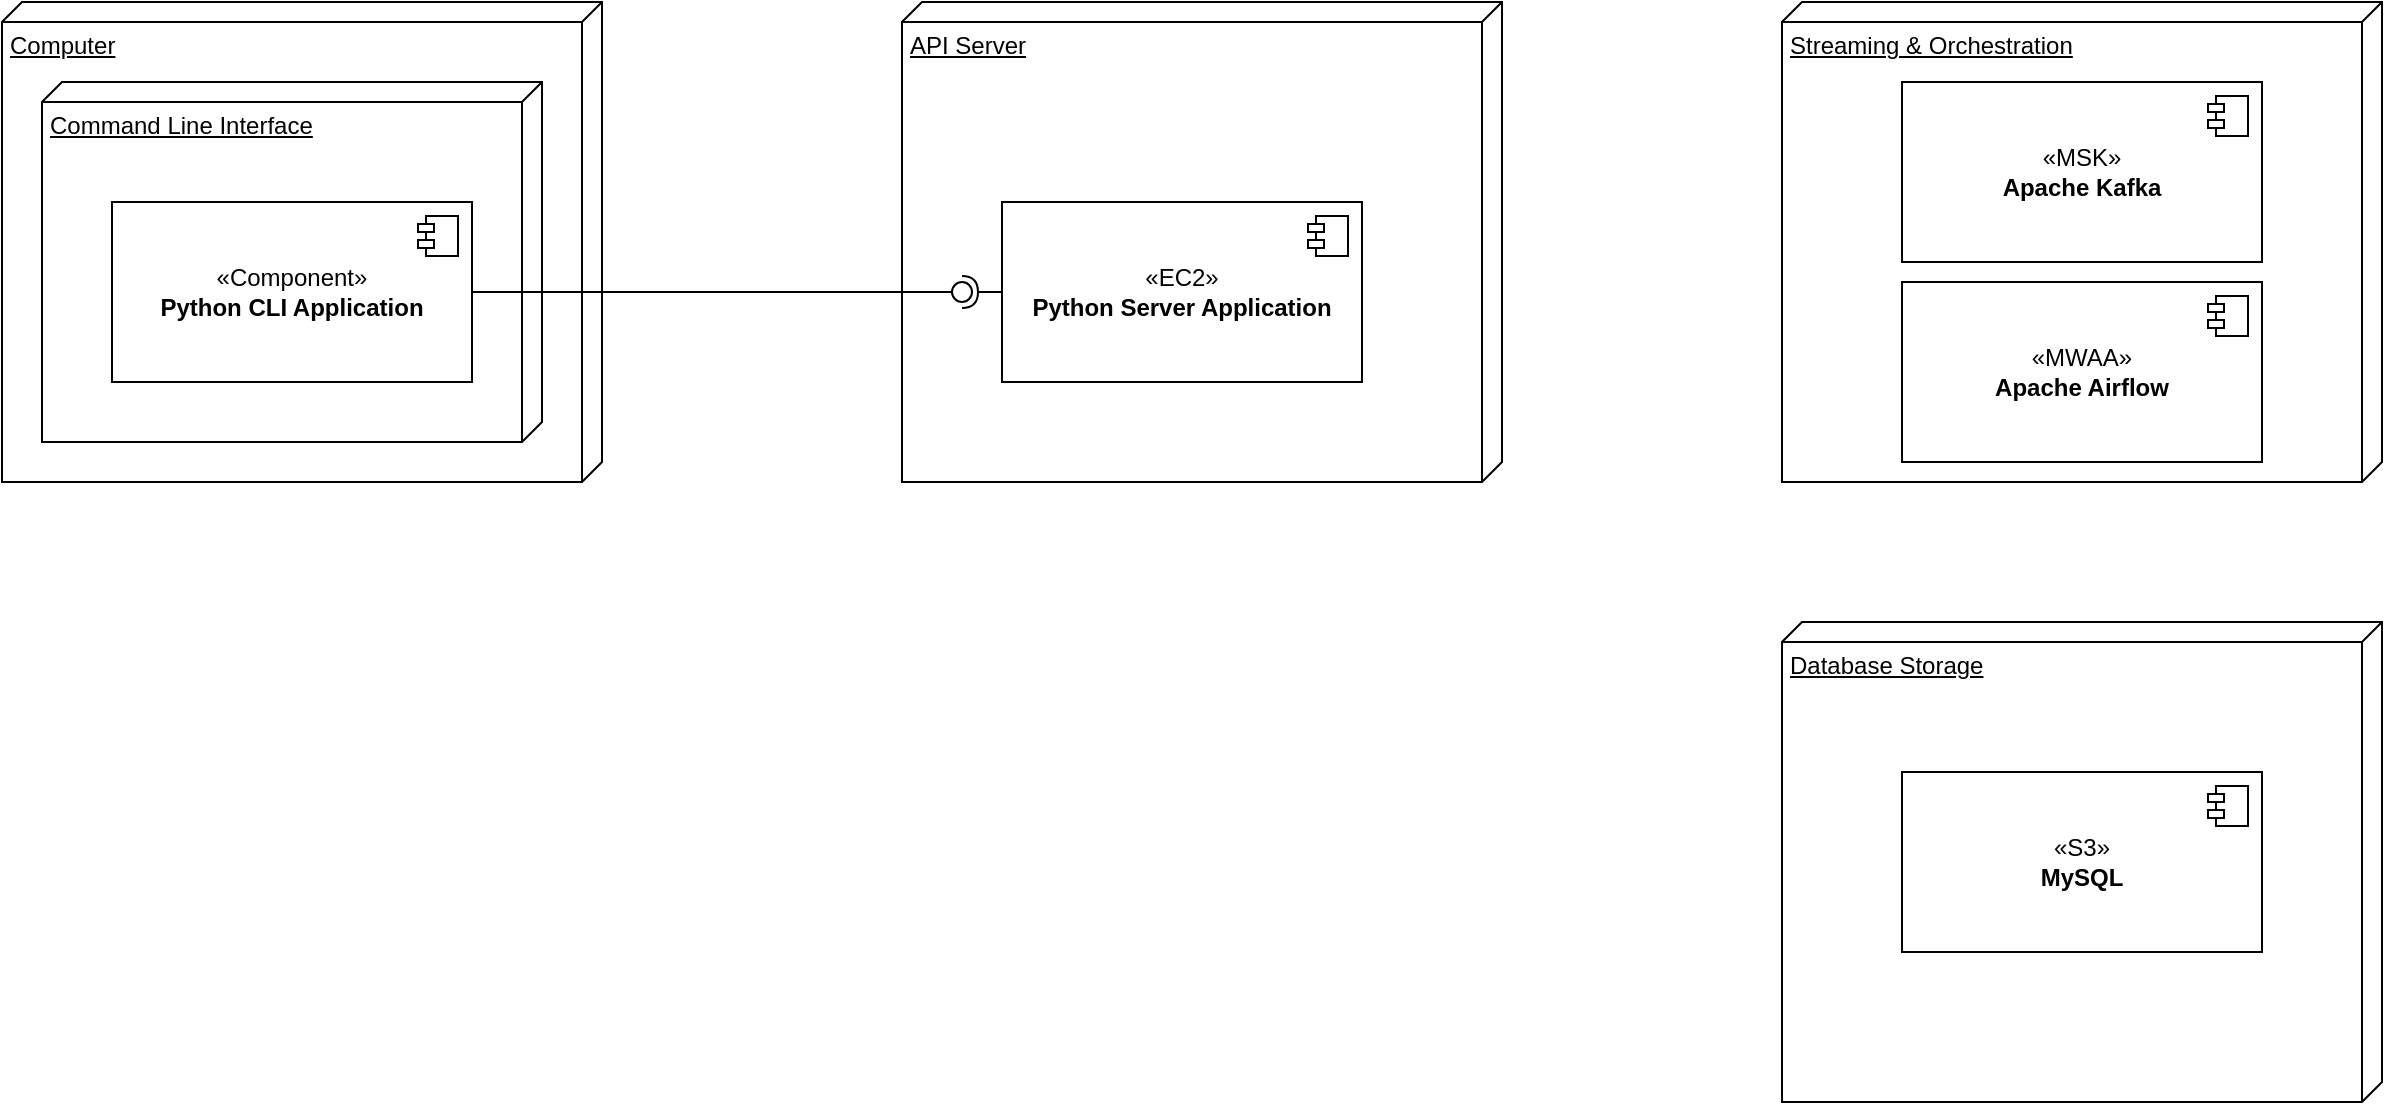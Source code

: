 <mxfile version="26.1.1">
  <diagram name="Page-1" id="cDwO77WZMQ6dYricSrSj">
    <mxGraphModel dx="1364" dy="879" grid="1" gridSize="10" guides="1" tooltips="1" connect="1" arrows="1" fold="1" page="1" pageScale="1" pageWidth="850" pageHeight="1100" math="0" shadow="0">
      <root>
        <mxCell id="0" />
        <mxCell id="1" parent="0" />
        <mxCell id="Ry9AGESiVEpz2vFBEfBp-1" value="Computer" style="verticalAlign=top;align=left;spacingTop=8;spacingLeft=2;spacingRight=12;shape=cube;size=10;direction=south;fontStyle=4;html=1;whiteSpace=wrap;" vertex="1" parent="1">
          <mxGeometry x="70" y="80" width="300" height="240" as="geometry" />
        </mxCell>
        <mxCell id="Ry9AGESiVEpz2vFBEfBp-2" value="Command Line Interface" style="verticalAlign=top;align=left;spacingTop=8;spacingLeft=2;spacingRight=12;shape=cube;size=10;direction=south;fontStyle=4;html=1;whiteSpace=wrap;" vertex="1" parent="1">
          <mxGeometry x="90" y="120" width="250" height="180" as="geometry" />
        </mxCell>
        <mxCell id="Ry9AGESiVEpz2vFBEfBp-3" value="«Component»&lt;br&gt;&lt;b&gt;Python CLI Application&lt;/b&gt;" style="html=1;dropTarget=0;whiteSpace=wrap;" vertex="1" parent="1">
          <mxGeometry x="125" y="180" width="180" height="90" as="geometry" />
        </mxCell>
        <mxCell id="Ry9AGESiVEpz2vFBEfBp-4" value="" style="shape=module;jettyWidth=8;jettyHeight=4;" vertex="1" parent="Ry9AGESiVEpz2vFBEfBp-3">
          <mxGeometry x="1" width="20" height="20" relative="1" as="geometry">
            <mxPoint x="-27" y="7" as="offset" />
          </mxGeometry>
        </mxCell>
        <mxCell id="Ry9AGESiVEpz2vFBEfBp-6" value="API Server" style="verticalAlign=top;align=left;spacingTop=8;spacingLeft=2;spacingRight=12;shape=cube;size=10;direction=south;fontStyle=4;html=1;whiteSpace=wrap;" vertex="1" parent="1">
          <mxGeometry x="520" y="80" width="300" height="240" as="geometry" />
        </mxCell>
        <mxCell id="Ry9AGESiVEpz2vFBEfBp-7" value="«EC2»&lt;br&gt;&lt;b&gt;Python Server Application&lt;/b&gt;" style="html=1;dropTarget=0;whiteSpace=wrap;" vertex="1" parent="1">
          <mxGeometry x="570" y="180" width="180" height="90" as="geometry" />
        </mxCell>
        <mxCell id="Ry9AGESiVEpz2vFBEfBp-8" value="" style="shape=module;jettyWidth=8;jettyHeight=4;" vertex="1" parent="Ry9AGESiVEpz2vFBEfBp-7">
          <mxGeometry x="1" width="20" height="20" relative="1" as="geometry">
            <mxPoint x="-27" y="7" as="offset" />
          </mxGeometry>
        </mxCell>
        <mxCell id="Ry9AGESiVEpz2vFBEfBp-12" value="" style="rounded=0;orthogonalLoop=1;jettySize=auto;html=1;endArrow=halfCircle;endFill=0;endSize=6;strokeWidth=1;sketch=0;" edge="1" target="Ry9AGESiVEpz2vFBEfBp-14" parent="1">
          <mxGeometry relative="1" as="geometry">
            <mxPoint x="570" y="225" as="sourcePoint" />
          </mxGeometry>
        </mxCell>
        <mxCell id="Ry9AGESiVEpz2vFBEfBp-13" value="" style="rounded=0;orthogonalLoop=1;jettySize=auto;html=1;endArrow=oval;endFill=0;sketch=0;sourcePerimeterSpacing=0;targetPerimeterSpacing=0;endSize=10;exitX=1;exitY=0.5;exitDx=0;exitDy=0;" edge="1" target="Ry9AGESiVEpz2vFBEfBp-14" parent="1" source="Ry9AGESiVEpz2vFBEfBp-3">
          <mxGeometry relative="1" as="geometry">
            <mxPoint x="530" y="225" as="sourcePoint" />
          </mxGeometry>
        </mxCell>
        <mxCell id="Ry9AGESiVEpz2vFBEfBp-14" value="" style="ellipse;whiteSpace=wrap;html=1;align=center;aspect=fixed;fillColor=none;strokeColor=none;resizable=0;perimeter=centerPerimeter;rotatable=0;allowArrows=0;points=[];outlineConnect=1;" vertex="1" parent="1">
          <mxGeometry x="545" y="220" width="10" height="10" as="geometry" />
        </mxCell>
        <mxCell id="Ry9AGESiVEpz2vFBEfBp-15" value="Streaming &amp;amp; Orchestration" style="verticalAlign=top;align=left;spacingTop=8;spacingLeft=2;spacingRight=12;shape=cube;size=10;direction=south;fontStyle=4;html=1;whiteSpace=wrap;" vertex="1" parent="1">
          <mxGeometry x="960" y="80" width="300" height="240" as="geometry" />
        </mxCell>
        <mxCell id="Ry9AGESiVEpz2vFBEfBp-16" value="Database Storage" style="verticalAlign=top;align=left;spacingTop=8;spacingLeft=2;spacingRight=12;shape=cube;size=10;direction=south;fontStyle=4;html=1;whiteSpace=wrap;" vertex="1" parent="1">
          <mxGeometry x="960" y="390" width="300" height="240" as="geometry" />
        </mxCell>
        <mxCell id="Ry9AGESiVEpz2vFBEfBp-23" value="«MSK»&lt;br&gt;&lt;b&gt;Apache Kafka&lt;/b&gt;" style="html=1;dropTarget=0;whiteSpace=wrap;" vertex="1" parent="1">
          <mxGeometry x="1020" y="120" width="180" height="90" as="geometry" />
        </mxCell>
        <mxCell id="Ry9AGESiVEpz2vFBEfBp-24" value="" style="shape=module;jettyWidth=8;jettyHeight=4;" vertex="1" parent="Ry9AGESiVEpz2vFBEfBp-23">
          <mxGeometry x="1" width="20" height="20" relative="1" as="geometry">
            <mxPoint x="-27" y="7" as="offset" />
          </mxGeometry>
        </mxCell>
        <mxCell id="Ry9AGESiVEpz2vFBEfBp-25" value="«S3»&lt;br&gt;&lt;b&gt;MySQL&lt;/b&gt;" style="html=1;dropTarget=0;whiteSpace=wrap;" vertex="1" parent="1">
          <mxGeometry x="1020" y="465" width="180" height="90" as="geometry" />
        </mxCell>
        <mxCell id="Ry9AGESiVEpz2vFBEfBp-26" value="" style="shape=module;jettyWidth=8;jettyHeight=4;" vertex="1" parent="Ry9AGESiVEpz2vFBEfBp-25">
          <mxGeometry x="1" width="20" height="20" relative="1" as="geometry">
            <mxPoint x="-27" y="7" as="offset" />
          </mxGeometry>
        </mxCell>
        <mxCell id="Ry9AGESiVEpz2vFBEfBp-34" value="«MWAA»&lt;br&gt;&lt;b&gt;Apache Airflow&lt;/b&gt;" style="html=1;dropTarget=0;whiteSpace=wrap;" vertex="1" parent="1">
          <mxGeometry x="1020" y="220" width="180" height="90" as="geometry" />
        </mxCell>
        <mxCell id="Ry9AGESiVEpz2vFBEfBp-35" value="" style="shape=module;jettyWidth=8;jettyHeight=4;" vertex="1" parent="Ry9AGESiVEpz2vFBEfBp-34">
          <mxGeometry x="1" width="20" height="20" relative="1" as="geometry">
            <mxPoint x="-27" y="7" as="offset" />
          </mxGeometry>
        </mxCell>
      </root>
    </mxGraphModel>
  </diagram>
</mxfile>
